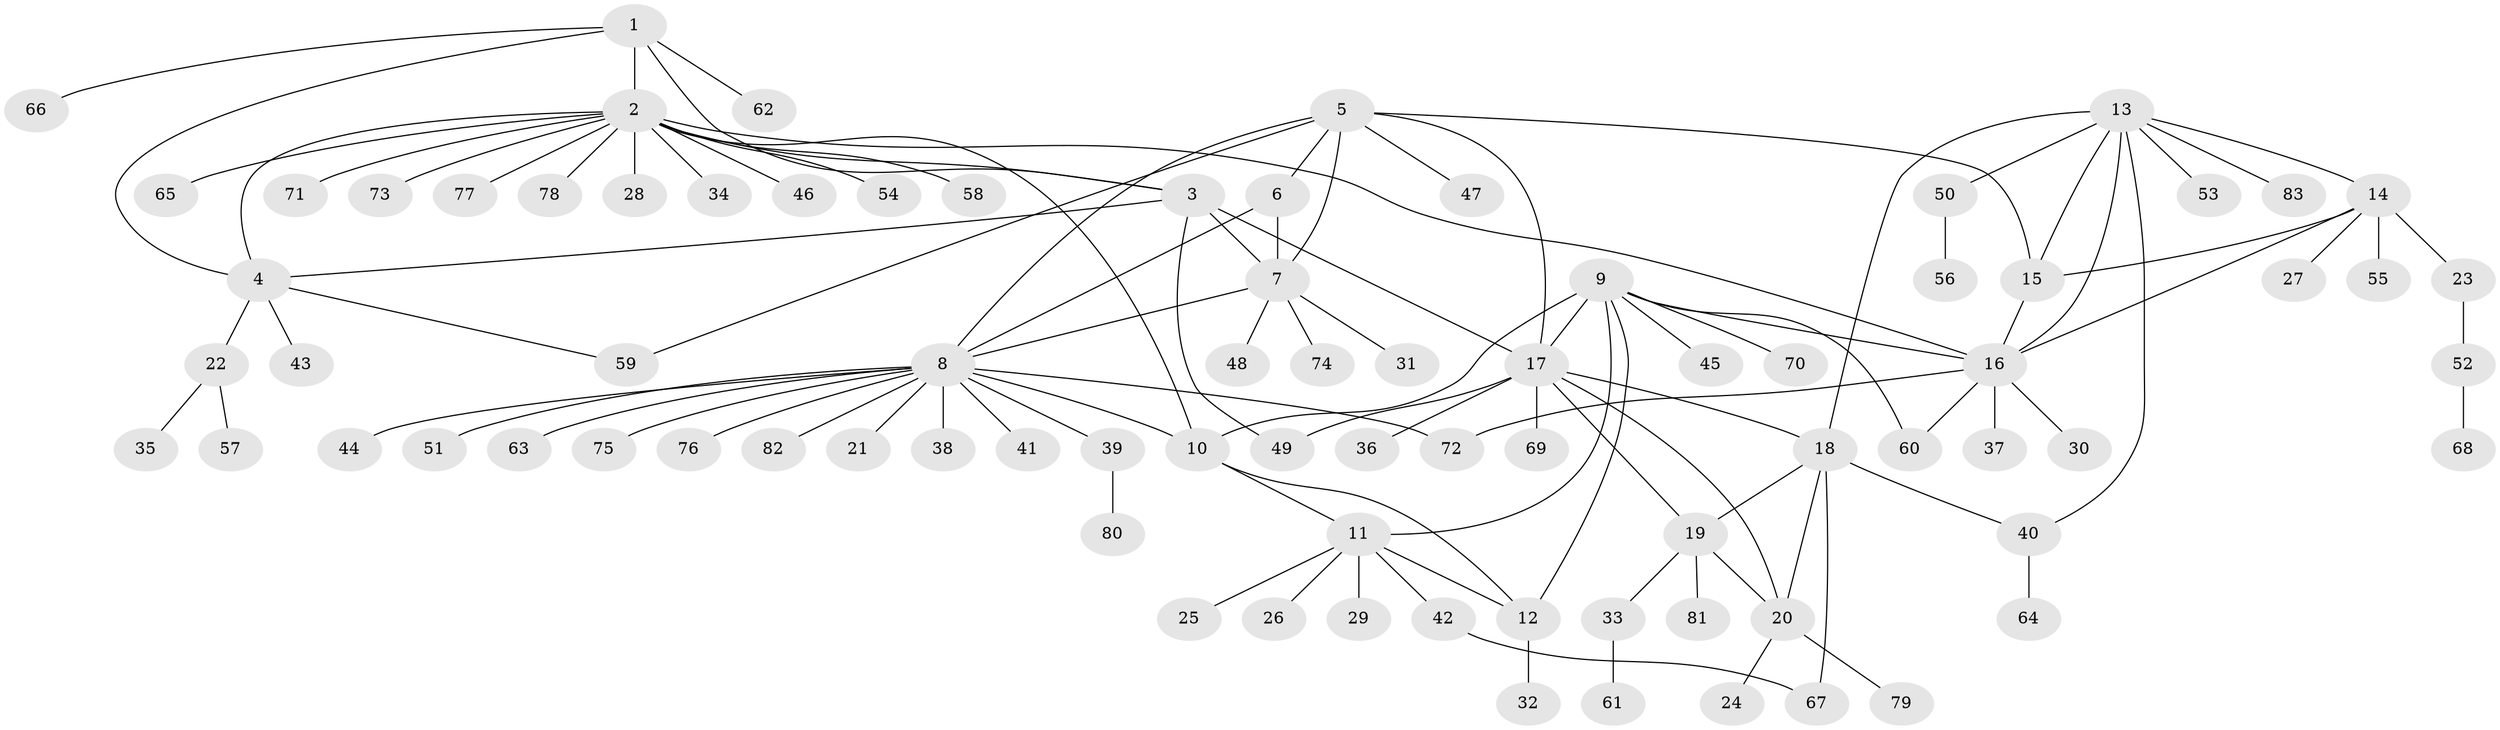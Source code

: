 // Generated by graph-tools (version 1.1) at 2025/50/03/09/25 03:50:28]
// undirected, 83 vertices, 109 edges
graph export_dot {
graph [start="1"]
  node [color=gray90,style=filled];
  1;
  2;
  3;
  4;
  5;
  6;
  7;
  8;
  9;
  10;
  11;
  12;
  13;
  14;
  15;
  16;
  17;
  18;
  19;
  20;
  21;
  22;
  23;
  24;
  25;
  26;
  27;
  28;
  29;
  30;
  31;
  32;
  33;
  34;
  35;
  36;
  37;
  38;
  39;
  40;
  41;
  42;
  43;
  44;
  45;
  46;
  47;
  48;
  49;
  50;
  51;
  52;
  53;
  54;
  55;
  56;
  57;
  58;
  59;
  60;
  61;
  62;
  63;
  64;
  65;
  66;
  67;
  68;
  69;
  70;
  71;
  72;
  73;
  74;
  75;
  76;
  77;
  78;
  79;
  80;
  81;
  82;
  83;
  1 -- 2;
  1 -- 3;
  1 -- 4;
  1 -- 62;
  1 -- 66;
  2 -- 3;
  2 -- 4;
  2 -- 10;
  2 -- 16;
  2 -- 28;
  2 -- 34;
  2 -- 46;
  2 -- 54;
  2 -- 58;
  2 -- 65;
  2 -- 71;
  2 -- 73;
  2 -- 77;
  2 -- 78;
  3 -- 4;
  3 -- 7;
  3 -- 17;
  3 -- 49;
  4 -- 22;
  4 -- 43;
  4 -- 59;
  5 -- 6;
  5 -- 7;
  5 -- 8;
  5 -- 15;
  5 -- 17;
  5 -- 47;
  5 -- 59;
  6 -- 7;
  6 -- 8;
  7 -- 8;
  7 -- 31;
  7 -- 48;
  7 -- 74;
  8 -- 10;
  8 -- 21;
  8 -- 38;
  8 -- 39;
  8 -- 41;
  8 -- 44;
  8 -- 51;
  8 -- 63;
  8 -- 72;
  8 -- 75;
  8 -- 76;
  8 -- 82;
  9 -- 10;
  9 -- 11;
  9 -- 12;
  9 -- 16;
  9 -- 17;
  9 -- 45;
  9 -- 60;
  9 -- 70;
  10 -- 11;
  10 -- 12;
  11 -- 12;
  11 -- 25;
  11 -- 26;
  11 -- 29;
  11 -- 42;
  12 -- 32;
  13 -- 14;
  13 -- 15;
  13 -- 16;
  13 -- 18;
  13 -- 40;
  13 -- 50;
  13 -- 53;
  13 -- 83;
  14 -- 15;
  14 -- 16;
  14 -- 23;
  14 -- 27;
  14 -- 55;
  15 -- 16;
  16 -- 30;
  16 -- 37;
  16 -- 60;
  16 -- 72;
  17 -- 18;
  17 -- 19;
  17 -- 20;
  17 -- 36;
  17 -- 49;
  17 -- 69;
  18 -- 19;
  18 -- 20;
  18 -- 40;
  18 -- 67;
  19 -- 20;
  19 -- 33;
  19 -- 81;
  20 -- 24;
  20 -- 79;
  22 -- 35;
  22 -- 57;
  23 -- 52;
  33 -- 61;
  39 -- 80;
  40 -- 64;
  42 -- 67;
  50 -- 56;
  52 -- 68;
}
